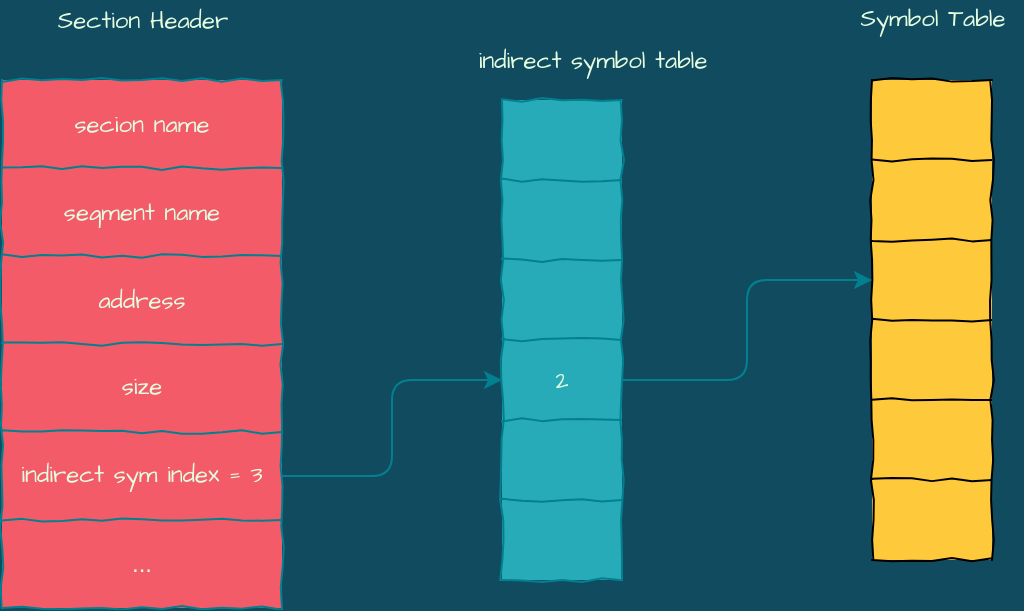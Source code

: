 <mxfile version="14.1.2" type="github">
  <diagram id="jQAaLUI2CSUw4TK9SEJr" name="Page-1">
    <mxGraphModel dx="786" dy="370" grid="1" gridSize="10" guides="1" tooltips="1" connect="1" arrows="1" fold="1" page="1" pageScale="1" pageWidth="827" pageHeight="1169" background="#114B5F" math="0" shadow="0">
      <root>
        <mxCell id="0" />
        <mxCell id="1" parent="0" />
        <mxCell id="iPEuSm-nHZqJ6S3BHor2-30" value="" style="shape=table;html=1;whiteSpace=wrap;startSize=0;container=1;collapsible=0;childLayout=tableLayout;fontFamily=Architects Daughter;fontSource=https%3A%2F%2Ffonts.googleapis.com%2Fcss%3Ffamily%3DArchitects%2BDaughter;comic=1;fillColor=#F45B69;strokeColor=#028090;fontColor=#E4FDE1;" vertex="1" parent="1">
          <mxGeometry x="50" y="80" width="140" height="264" as="geometry" />
        </mxCell>
        <mxCell id="iPEuSm-nHZqJ6S3BHor2-31" value="" style="shape=partialRectangle;html=1;whiteSpace=wrap;collapsible=0;dropTarget=0;pointerEvents=0;fillColor=none;top=0;left=0;bottom=0;right=0;points=[[0,0.5],[1,0.5]];portConstraint=eastwest;strokeColor=#028090;fontColor=#E4FDE1;" vertex="1" parent="iPEuSm-nHZqJ6S3BHor2-30">
          <mxGeometry width="140" height="44" as="geometry" />
        </mxCell>
        <mxCell id="iPEuSm-nHZqJ6S3BHor2-32" value="&lt;font face=&quot;Architects Daughter&quot; data-font-src=&quot;https://fonts.googleapis.com/css?family=Architects+Daughter&quot;&gt;secion name&lt;/font&gt;" style="shape=partialRectangle;html=1;whiteSpace=wrap;connectable=0;overflow=hidden;fillColor=none;top=0;left=0;bottom=0;right=0;strokeColor=#028090;fontColor=#E4FDE1;" vertex="1" parent="iPEuSm-nHZqJ6S3BHor2-31">
          <mxGeometry width="140" height="44" as="geometry" />
        </mxCell>
        <mxCell id="iPEuSm-nHZqJ6S3BHor2-33" value="" style="shape=partialRectangle;html=1;whiteSpace=wrap;collapsible=0;dropTarget=0;pointerEvents=0;fillColor=none;top=0;left=0;bottom=0;right=0;points=[[0,0.5],[1,0.5]];portConstraint=eastwest;strokeColor=#028090;fontColor=#E4FDE1;" vertex="1" parent="iPEuSm-nHZqJ6S3BHor2-30">
          <mxGeometry y="44" width="140" height="44" as="geometry" />
        </mxCell>
        <mxCell id="iPEuSm-nHZqJ6S3BHor2-34" value="&lt;font face=&quot;Architects Daughter&quot;&gt;segment name&lt;/font&gt;" style="shape=partialRectangle;html=1;whiteSpace=wrap;connectable=0;overflow=hidden;fillColor=none;top=0;left=0;bottom=0;right=0;strokeColor=#028090;fontColor=#E4FDE1;" vertex="1" parent="iPEuSm-nHZqJ6S3BHor2-33">
          <mxGeometry width="140" height="44" as="geometry" />
        </mxCell>
        <mxCell id="iPEuSm-nHZqJ6S3BHor2-35" value="" style="shape=partialRectangle;html=1;whiteSpace=wrap;collapsible=0;dropTarget=0;pointerEvents=0;fillColor=none;top=0;left=0;bottom=0;right=0;points=[[0,0.5],[1,0.5]];portConstraint=eastwest;strokeColor=#028090;fontColor=#E4FDE1;" vertex="1" parent="iPEuSm-nHZqJ6S3BHor2-30">
          <mxGeometry y="88" width="140" height="44" as="geometry" />
        </mxCell>
        <mxCell id="iPEuSm-nHZqJ6S3BHor2-36" value="&lt;font face=&quot;Architects Daughter&quot; data-font-src=&quot;https://fonts.googleapis.com/css?family=Architects+Daughter&quot;&gt;address&lt;/font&gt;" style="shape=partialRectangle;html=1;whiteSpace=wrap;connectable=0;overflow=hidden;fillColor=none;top=0;left=0;bottom=0;right=0;strokeColor=#028090;fontColor=#E4FDE1;" vertex="1" parent="iPEuSm-nHZqJ6S3BHor2-35">
          <mxGeometry width="140" height="44" as="geometry" />
        </mxCell>
        <mxCell id="iPEuSm-nHZqJ6S3BHor2-37" value="" style="shape=partialRectangle;html=1;whiteSpace=wrap;collapsible=0;dropTarget=0;pointerEvents=0;fillColor=none;top=0;left=0;bottom=0;right=0;points=[[0,0.5],[1,0.5]];portConstraint=eastwest;strokeColor=#028090;fontColor=#E4FDE1;" vertex="1" parent="iPEuSm-nHZqJ6S3BHor2-30">
          <mxGeometry y="132" width="140" height="44" as="geometry" />
        </mxCell>
        <mxCell id="iPEuSm-nHZqJ6S3BHor2-38" value="size" style="shape=partialRectangle;html=1;whiteSpace=wrap;connectable=0;overflow=hidden;fillColor=none;top=0;left=0;bottom=0;right=0;fontFamily=Architects Daughter;fontSource=https%3A%2F%2Ffonts.googleapis.com%2Fcss%3Ffamily%3DArchitects%2BDaughter;strokeColor=#028090;fontColor=#E4FDE1;" vertex="1" parent="iPEuSm-nHZqJ6S3BHor2-37">
          <mxGeometry width="140" height="44" as="geometry" />
        </mxCell>
        <mxCell id="iPEuSm-nHZqJ6S3BHor2-39" value="" style="shape=partialRectangle;html=1;whiteSpace=wrap;collapsible=0;dropTarget=0;pointerEvents=0;fillColor=none;top=0;left=0;bottom=0;right=0;points=[[0,0.5],[1,0.5]];portConstraint=eastwest;strokeColor=#028090;fontColor=#E4FDE1;" vertex="1" parent="iPEuSm-nHZqJ6S3BHor2-30">
          <mxGeometry y="176" width="140" height="44" as="geometry" />
        </mxCell>
        <mxCell id="iPEuSm-nHZqJ6S3BHor2-40" value="indirect sym index = 3" style="shape=partialRectangle;html=1;whiteSpace=wrap;connectable=0;overflow=hidden;fillColor=none;top=0;left=0;bottom=0;right=0;fontFamily=Architects Daughter;fontSource=https%3A%2F%2Ffonts.googleapis.com%2Fcss%3Ffamily%3DArchitects%2BDaughter;strokeColor=#028090;fontColor=#E4FDE1;" vertex="1" parent="iPEuSm-nHZqJ6S3BHor2-39">
          <mxGeometry width="140" height="44" as="geometry" />
        </mxCell>
        <mxCell id="iPEuSm-nHZqJ6S3BHor2-49" style="shape=partialRectangle;html=1;whiteSpace=wrap;collapsible=0;dropTarget=0;pointerEvents=0;fillColor=none;top=0;left=0;bottom=0;right=0;points=[[0,0.5],[1,0.5]];portConstraint=eastwest;strokeColor=#028090;fontColor=#E4FDE1;" vertex="1" parent="iPEuSm-nHZqJ6S3BHor2-30">
          <mxGeometry y="220" width="140" height="44" as="geometry" />
        </mxCell>
        <mxCell id="iPEuSm-nHZqJ6S3BHor2-50" value="..." style="shape=partialRectangle;html=1;whiteSpace=wrap;connectable=0;overflow=hidden;fillColor=none;top=0;left=0;bottom=0;right=0;strokeColor=#028090;fontColor=#E4FDE1;" vertex="1" parent="iPEuSm-nHZqJ6S3BHor2-49">
          <mxGeometry width="140" height="44" as="geometry" />
        </mxCell>
        <mxCell id="iPEuSm-nHZqJ6S3BHor2-41" value="&lt;font face=&quot;Architects Daughter&quot; data-font-src=&quot;https://fonts.googleapis.com/css?family=Architects+Daughter&quot;&gt;Section Header&lt;/font&gt;" style="text;html=1;align=center;verticalAlign=middle;resizable=0;points=[];autosize=1;fontColor=#E4FDE1;" vertex="1" parent="1">
          <mxGeometry x="70" y="40" width="100" height="20" as="geometry" />
        </mxCell>
        <mxCell id="iPEuSm-nHZqJ6S3BHor2-51" value="" style="shape=table;html=1;whiteSpace=wrap;startSize=0;container=1;collapsible=0;childLayout=tableLayout;strokeColor=#028090;fontColor=#E4FDE1;comic=1;fillColor=#28ABB9;" vertex="1" parent="1">
          <mxGeometry x="300" y="90" width="60" height="240" as="geometry" />
        </mxCell>
        <mxCell id="iPEuSm-nHZqJ6S3BHor2-52" value="" style="shape=partialRectangle;html=1;whiteSpace=wrap;collapsible=0;dropTarget=0;pointerEvents=0;fillColor=none;top=0;left=0;bottom=0;right=0;points=[[0,0.5],[1,0.5]];portConstraint=eastwest;strokeColor=#028090;fontColor=#E4FDE1;" vertex="1" parent="iPEuSm-nHZqJ6S3BHor2-51">
          <mxGeometry width="60" height="40" as="geometry" />
        </mxCell>
        <mxCell id="iPEuSm-nHZqJ6S3BHor2-53" value="" style="shape=partialRectangle;html=1;whiteSpace=wrap;connectable=0;overflow=hidden;fillColor=none;top=0;left=0;bottom=0;right=0;strokeColor=#028090;fontColor=#E4FDE1;" vertex="1" parent="iPEuSm-nHZqJ6S3BHor2-52">
          <mxGeometry width="60" height="40" as="geometry" />
        </mxCell>
        <mxCell id="iPEuSm-nHZqJ6S3BHor2-54" value="" style="shape=partialRectangle;html=1;whiteSpace=wrap;collapsible=0;dropTarget=0;pointerEvents=0;fillColor=none;top=0;left=0;bottom=0;right=0;points=[[0,0.5],[1,0.5]];portConstraint=eastwest;strokeColor=#028090;fontColor=#E4FDE1;" vertex="1" parent="iPEuSm-nHZqJ6S3BHor2-51">
          <mxGeometry y="40" width="60" height="40" as="geometry" />
        </mxCell>
        <mxCell id="iPEuSm-nHZqJ6S3BHor2-55" value="" style="shape=partialRectangle;html=1;whiteSpace=wrap;connectable=0;overflow=hidden;fillColor=none;top=0;left=0;bottom=0;right=0;strokeColor=#028090;fontColor=#E4FDE1;" vertex="1" parent="iPEuSm-nHZqJ6S3BHor2-54">
          <mxGeometry width="60" height="40" as="geometry" />
        </mxCell>
        <mxCell id="iPEuSm-nHZqJ6S3BHor2-56" value="" style="shape=partialRectangle;html=1;whiteSpace=wrap;collapsible=0;dropTarget=0;pointerEvents=0;fillColor=none;top=0;left=0;bottom=0;right=0;points=[[0,0.5],[1,0.5]];portConstraint=eastwest;strokeColor=#028090;fontColor=#E4FDE1;" vertex="1" parent="iPEuSm-nHZqJ6S3BHor2-51">
          <mxGeometry y="80" width="60" height="40" as="geometry" />
        </mxCell>
        <mxCell id="iPEuSm-nHZqJ6S3BHor2-57" value="" style="shape=partialRectangle;html=1;whiteSpace=wrap;connectable=0;overflow=hidden;fillColor=none;top=0;left=0;bottom=0;right=0;strokeColor=#028090;fontColor=#E4FDE1;" vertex="1" parent="iPEuSm-nHZqJ6S3BHor2-56">
          <mxGeometry width="60" height="40" as="geometry" />
        </mxCell>
        <mxCell id="iPEuSm-nHZqJ6S3BHor2-58" value="" style="shape=partialRectangle;html=1;whiteSpace=wrap;collapsible=0;dropTarget=0;pointerEvents=0;fillColor=none;top=0;left=0;bottom=0;right=0;points=[[0,0.5],[1,0.5]];portConstraint=eastwest;strokeColor=#028090;fontColor=#E4FDE1;" vertex="1" parent="iPEuSm-nHZqJ6S3BHor2-51">
          <mxGeometry y="120" width="60" height="40" as="geometry" />
        </mxCell>
        <mxCell id="iPEuSm-nHZqJ6S3BHor2-59" value="&lt;font face=&quot;Architects Daughter&quot;&gt;2&lt;/font&gt;" style="shape=partialRectangle;html=1;whiteSpace=wrap;connectable=0;overflow=hidden;fillColor=none;top=0;left=0;bottom=0;right=0;strokeColor=#028090;fontColor=#E4FDE1;" vertex="1" parent="iPEuSm-nHZqJ6S3BHor2-58">
          <mxGeometry width="60" height="40" as="geometry" />
        </mxCell>
        <mxCell id="iPEuSm-nHZqJ6S3BHor2-60" value="" style="shape=partialRectangle;html=1;whiteSpace=wrap;collapsible=0;dropTarget=0;pointerEvents=0;fillColor=none;top=0;left=0;bottom=0;right=0;points=[[0,0.5],[1,0.5]];portConstraint=eastwest;strokeColor=#028090;fontColor=#E4FDE1;" vertex="1" parent="iPEuSm-nHZqJ6S3BHor2-51">
          <mxGeometry y="160" width="60" height="40" as="geometry" />
        </mxCell>
        <mxCell id="iPEuSm-nHZqJ6S3BHor2-61" value="" style="shape=partialRectangle;html=1;whiteSpace=wrap;connectable=0;overflow=hidden;fillColor=none;top=0;left=0;bottom=0;right=0;strokeColor=#028090;fontColor=#E4FDE1;" vertex="1" parent="iPEuSm-nHZqJ6S3BHor2-60">
          <mxGeometry width="60" height="40" as="geometry" />
        </mxCell>
        <mxCell id="iPEuSm-nHZqJ6S3BHor2-62" value="" style="shape=partialRectangle;html=1;whiteSpace=wrap;collapsible=0;dropTarget=0;pointerEvents=0;fillColor=none;top=0;left=0;bottom=0;right=0;points=[[0,0.5],[1,0.5]];portConstraint=eastwest;strokeColor=#028090;fontColor=#E4FDE1;" vertex="1" parent="iPEuSm-nHZqJ6S3BHor2-51">
          <mxGeometry y="200" width="60" height="40" as="geometry" />
        </mxCell>
        <mxCell id="iPEuSm-nHZqJ6S3BHor2-63" value="" style="shape=partialRectangle;html=1;whiteSpace=wrap;connectable=0;overflow=hidden;fillColor=none;top=0;left=0;bottom=0;right=0;strokeColor=#028090;fontColor=#E4FDE1;" vertex="1" parent="iPEuSm-nHZqJ6S3BHor2-62">
          <mxGeometry width="60" height="40" as="geometry" />
        </mxCell>
        <mxCell id="iPEuSm-nHZqJ6S3BHor2-64" value="&lt;font face=&quot;Architects Daughter&quot; data-font-src=&quot;https://fonts.googleapis.com/css?family=Architects+Daughter&quot;&gt;indirect symbol table&lt;/font&gt;" style="text;html=1;align=center;verticalAlign=middle;resizable=0;points=[];autosize=1;fontColor=#E4FDE1;" vertex="1" parent="1">
          <mxGeometry x="280" y="60" width="130" height="20" as="geometry" />
        </mxCell>
        <mxCell id="iPEuSm-nHZqJ6S3BHor2-65" style="edgeStyle=orthogonalEdgeStyle;curved=0;rounded=1;sketch=0;orthogonalLoop=1;jettySize=auto;html=1;exitX=1;exitY=0.5;exitDx=0;exitDy=0;entryX=0;entryY=0.5;entryDx=0;entryDy=0;strokeColor=#028090;fillColor=#F45B69;fontColor=#E4FDE1;" edge="1" parent="1" source="iPEuSm-nHZqJ6S3BHor2-39" target="iPEuSm-nHZqJ6S3BHor2-58">
          <mxGeometry relative="1" as="geometry" />
        </mxCell>
        <mxCell id="iPEuSm-nHZqJ6S3BHor2-66" value="" style="shape=table;html=1;whiteSpace=wrap;startSize=0;container=1;collapsible=0;childLayout=tableLayout;comic=1;fontFamily=Architects Daughter;fontSource=https%3A%2F%2Ffonts.googleapis.com%2Fcss%3Ffamily%3DArchitects%2BDaughter;fillColor=#FFC93C;" vertex="1" parent="1">
          <mxGeometry x="485" y="80" width="60" height="240" as="geometry" />
        </mxCell>
        <mxCell id="iPEuSm-nHZqJ6S3BHor2-67" value="" style="shape=partialRectangle;html=1;whiteSpace=wrap;collapsible=0;dropTarget=0;pointerEvents=0;fillColor=none;top=0;left=0;bottom=0;right=0;points=[[0,0.5],[1,0.5]];portConstraint=eastwest;" vertex="1" parent="iPEuSm-nHZqJ6S3BHor2-66">
          <mxGeometry width="60" height="40" as="geometry" />
        </mxCell>
        <mxCell id="iPEuSm-nHZqJ6S3BHor2-68" value="" style="shape=partialRectangle;html=1;whiteSpace=wrap;connectable=0;overflow=hidden;fillColor=none;top=0;left=0;bottom=0;right=0;" vertex="1" parent="iPEuSm-nHZqJ6S3BHor2-67">
          <mxGeometry width="60" height="40" as="geometry" />
        </mxCell>
        <mxCell id="iPEuSm-nHZqJ6S3BHor2-69" value="" style="shape=partialRectangle;html=1;whiteSpace=wrap;collapsible=0;dropTarget=0;pointerEvents=0;fillColor=none;top=0;left=0;bottom=0;right=0;points=[[0,0.5],[1,0.5]];portConstraint=eastwest;" vertex="1" parent="iPEuSm-nHZqJ6S3BHor2-66">
          <mxGeometry y="40" width="60" height="40" as="geometry" />
        </mxCell>
        <mxCell id="iPEuSm-nHZqJ6S3BHor2-70" value="" style="shape=partialRectangle;html=1;whiteSpace=wrap;connectable=0;overflow=hidden;fillColor=none;top=0;left=0;bottom=0;right=0;" vertex="1" parent="iPEuSm-nHZqJ6S3BHor2-69">
          <mxGeometry width="60" height="40" as="geometry" />
        </mxCell>
        <mxCell id="iPEuSm-nHZqJ6S3BHor2-71" value="" style="shape=partialRectangle;html=1;whiteSpace=wrap;collapsible=0;dropTarget=0;pointerEvents=0;fillColor=none;top=0;left=0;bottom=0;right=0;points=[[0,0.5],[1,0.5]];portConstraint=eastwest;" vertex="1" parent="iPEuSm-nHZqJ6S3BHor2-66">
          <mxGeometry y="80" width="60" height="40" as="geometry" />
        </mxCell>
        <mxCell id="iPEuSm-nHZqJ6S3BHor2-72" value="" style="shape=partialRectangle;html=1;whiteSpace=wrap;connectable=0;overflow=hidden;fillColor=none;top=0;left=0;bottom=0;right=0;" vertex="1" parent="iPEuSm-nHZqJ6S3BHor2-71">
          <mxGeometry width="60" height="40" as="geometry" />
        </mxCell>
        <mxCell id="iPEuSm-nHZqJ6S3BHor2-73" value="" style="shape=partialRectangle;html=1;whiteSpace=wrap;collapsible=0;dropTarget=0;pointerEvents=0;fillColor=none;top=0;left=0;bottom=0;right=0;points=[[0,0.5],[1,0.5]];portConstraint=eastwest;" vertex="1" parent="iPEuSm-nHZqJ6S3BHor2-66">
          <mxGeometry y="120" width="60" height="40" as="geometry" />
        </mxCell>
        <mxCell id="iPEuSm-nHZqJ6S3BHor2-74" value="" style="shape=partialRectangle;html=1;whiteSpace=wrap;connectable=0;overflow=hidden;fillColor=none;top=0;left=0;bottom=0;right=0;" vertex="1" parent="iPEuSm-nHZqJ6S3BHor2-73">
          <mxGeometry width="60" height="40" as="geometry" />
        </mxCell>
        <mxCell id="iPEuSm-nHZqJ6S3BHor2-75" value="" style="shape=partialRectangle;html=1;whiteSpace=wrap;collapsible=0;dropTarget=0;pointerEvents=0;fillColor=none;top=0;left=0;bottom=0;right=0;points=[[0,0.5],[1,0.5]];portConstraint=eastwest;" vertex="1" parent="iPEuSm-nHZqJ6S3BHor2-66">
          <mxGeometry y="160" width="60" height="40" as="geometry" />
        </mxCell>
        <mxCell id="iPEuSm-nHZqJ6S3BHor2-76" value="" style="shape=partialRectangle;html=1;whiteSpace=wrap;connectable=0;overflow=hidden;fillColor=none;top=0;left=0;bottom=0;right=0;" vertex="1" parent="iPEuSm-nHZqJ6S3BHor2-75">
          <mxGeometry width="60" height="40" as="geometry" />
        </mxCell>
        <mxCell id="iPEuSm-nHZqJ6S3BHor2-77" value="" style="shape=partialRectangle;html=1;whiteSpace=wrap;collapsible=0;dropTarget=0;pointerEvents=0;fillColor=none;top=0;left=0;bottom=0;right=0;points=[[0,0.5],[1,0.5]];portConstraint=eastwest;" vertex="1" parent="iPEuSm-nHZqJ6S3BHor2-66">
          <mxGeometry y="200" width="60" height="40" as="geometry" />
        </mxCell>
        <mxCell id="iPEuSm-nHZqJ6S3BHor2-78" value="" style="shape=partialRectangle;html=1;whiteSpace=wrap;connectable=0;overflow=hidden;fillColor=none;top=0;left=0;bottom=0;right=0;" vertex="1" parent="iPEuSm-nHZqJ6S3BHor2-77">
          <mxGeometry width="60" height="40" as="geometry" />
        </mxCell>
        <mxCell id="iPEuSm-nHZqJ6S3BHor2-79" value="Symbol Table" style="text;html=1;align=center;verticalAlign=middle;resizable=0;points=[];autosize=1;fontFamily=Architects Daughter;fontColor=#E4FDE1;" vertex="1" parent="1">
          <mxGeometry x="470" y="40" width="90" height="20" as="geometry" />
        </mxCell>
        <mxCell id="iPEuSm-nHZqJ6S3BHor2-80" style="edgeStyle=orthogonalEdgeStyle;curved=0;rounded=1;sketch=0;orthogonalLoop=1;jettySize=auto;html=1;exitX=1;exitY=0.5;exitDx=0;exitDy=0;entryX=0;entryY=0.5;entryDx=0;entryDy=0;strokeColor=#028090;fillColor=#F45B69;fontFamily=Architects Daughter;fontSource=https%3A%2F%2Ffonts.googleapis.com%2Fcss%3Ffamily%3DArchitects%2BDaughter;fontColor=#E4FDE1;" edge="1" parent="1" source="iPEuSm-nHZqJ6S3BHor2-58" target="iPEuSm-nHZqJ6S3BHor2-71">
          <mxGeometry relative="1" as="geometry" />
        </mxCell>
      </root>
    </mxGraphModel>
  </diagram>
</mxfile>
